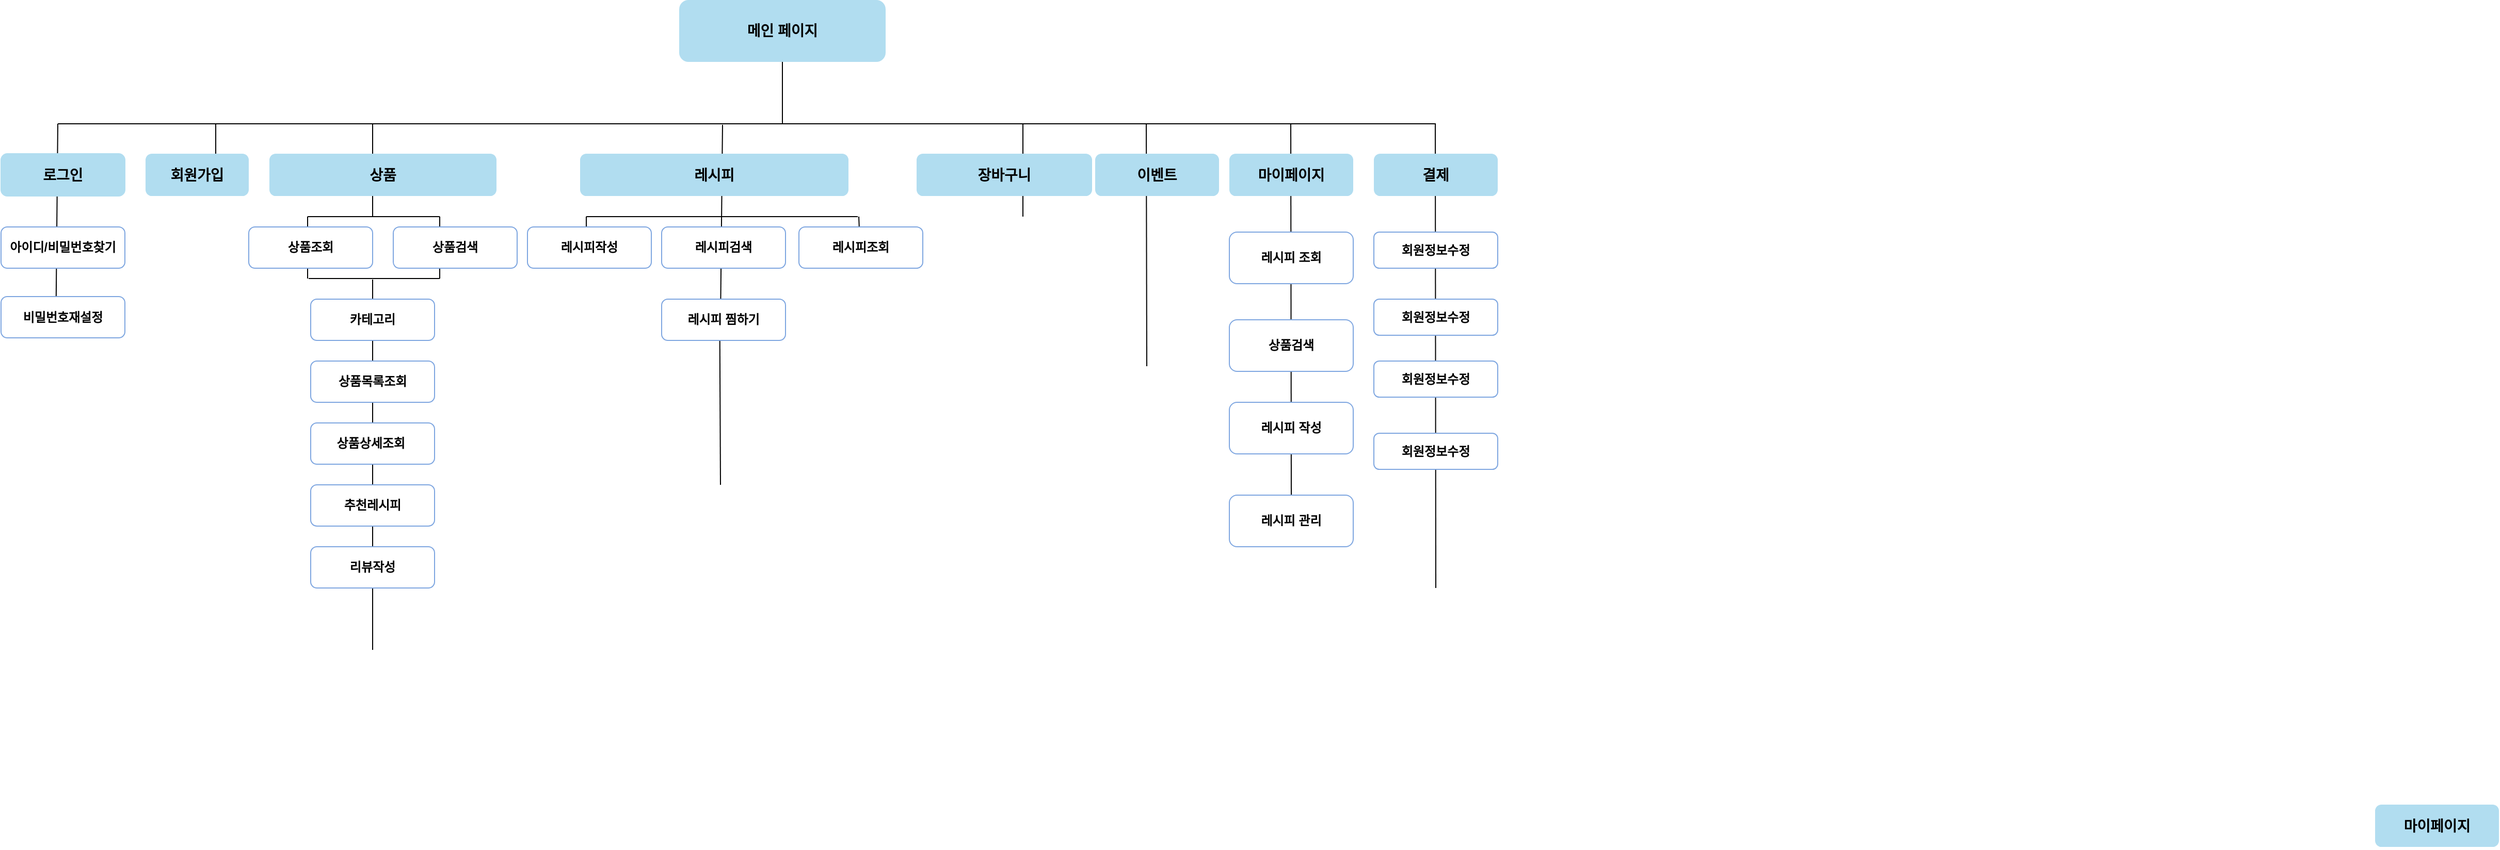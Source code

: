 <mxfile version="23.1.5" type="github">
  <diagram id="prtHgNgQTEPvFCAcTncT" name="Page-1">
    <mxGraphModel dx="1674" dy="746" grid="1" gridSize="10" guides="1" tooltips="1" connect="1" arrows="1" fold="1" page="1" pageScale="1" pageWidth="2339" pageHeight="3300" math="0" shadow="0">
      <root>
        <mxCell id="0" />
        <mxCell id="1" parent="0" />
        <mxCell id="E1q4cWO9czZsZP-2fBdB-1" value="&lt;h3&gt;&lt;font style=&quot;font-size: 14px;&quot;&gt;메인 페이지&lt;/font&gt;&lt;/h3&gt;" style="rounded=1;whiteSpace=wrap;html=1;fillColor=#B1DDF0;strokeColor=none;fontColor=#000000;" parent="1" vertex="1">
          <mxGeometry x="727" y="80" width="200" height="60" as="geometry" />
        </mxCell>
        <mxCell id="E1q4cWO9czZsZP-2fBdB-7" value="" style="endArrow=none;html=1;rounded=0;" parent="1" edge="1">
          <mxGeometry width="50" height="50" relative="1" as="geometry">
            <mxPoint x="125" y="200" as="sourcePoint" />
            <mxPoint x="1460" y="200" as="targetPoint" />
          </mxGeometry>
        </mxCell>
        <mxCell id="E1q4cWO9czZsZP-2fBdB-9" value="" style="endArrow=none;html=1;rounded=0;" parent="1" edge="1">
          <mxGeometry width="50" height="50" relative="1" as="geometry">
            <mxPoint x="827" y="200" as="sourcePoint" />
            <mxPoint x="827" y="140" as="targetPoint" />
          </mxGeometry>
        </mxCell>
        <mxCell id="E1q4cWO9czZsZP-2fBdB-10" value="" style="endArrow=none;html=1;rounded=0;exitX=0.442;exitY=0.967;exitDx=0;exitDy=0;exitPerimeter=0;" parent="1" source="E1q4cWO9czZsZP-2fBdB-39" edge="1">
          <mxGeometry width="50" height="50" relative="1" as="geometry">
            <mxPoint x="125" y="480" as="sourcePoint" />
            <mxPoint x="125" y="200" as="targetPoint" />
          </mxGeometry>
        </mxCell>
        <mxCell id="E1q4cWO9czZsZP-2fBdB-11" value="" style="endArrow=none;html=1;rounded=0;" parent="1" edge="1">
          <mxGeometry width="50" height="50" relative="1" as="geometry">
            <mxPoint x="278" y="260" as="sourcePoint" />
            <mxPoint x="278" y="200" as="targetPoint" />
          </mxGeometry>
        </mxCell>
        <mxCell id="E1q4cWO9czZsZP-2fBdB-19" value="&lt;h3&gt;&lt;font style=&quot;font-size: 14px;&quot;&gt;로그인&lt;/font&gt;&lt;/h3&gt;" style="rounded=1;whiteSpace=wrap;html=1;fillColor=#B1DDF0;strokeColor=#B1DDF0;" parent="1" vertex="1">
          <mxGeometry x="70" y="229" width="120" height="41" as="geometry" />
        </mxCell>
        <mxCell id="E1q4cWO9czZsZP-2fBdB-20" value="&lt;h3 style=&quot;border-color: var(--border-color);&quot;&gt;&lt;span style=&quot;font-size: 14px;&quot;&gt;회원가입&lt;/span&gt;&lt;/h3&gt;" style="rounded=1;whiteSpace=wrap;html=1;fillColor=#B1DDF0;strokeColor=none;" parent="1" vertex="1">
          <mxGeometry x="210" y="229" width="100" height="41" as="geometry" />
        </mxCell>
        <mxCell id="E1q4cWO9czZsZP-2fBdB-34" value="" style="endArrow=none;html=1;rounded=0;exitX=0.5;exitY=1;exitDx=0;exitDy=0;" parent="1" edge="1">
          <mxGeometry width="50" height="50" relative="1" as="geometry">
            <mxPoint x="1180" y="435" as="sourcePoint" />
            <mxPoint x="1179.5" y="200" as="targetPoint" />
          </mxGeometry>
        </mxCell>
        <mxCell id="E1q4cWO9czZsZP-2fBdB-36" value="" style="endArrow=none;html=1;rounded=0;" parent="1" edge="1">
          <mxGeometry width="50" height="50" relative="1" as="geometry">
            <mxPoint x="1320" y="560" as="sourcePoint" />
            <mxPoint x="1319.5" y="200" as="targetPoint" />
          </mxGeometry>
        </mxCell>
        <mxCell id="E1q4cWO9czZsZP-2fBdB-37" value="&lt;h3&gt;&lt;span style=&quot;font-size: 14px;&quot;&gt;마이페이지&lt;/span&gt;&lt;/h3&gt;" style="rounded=1;whiteSpace=wrap;html=1;fillColor=#B1DDF0;strokeColor=none;" parent="1" vertex="1">
          <mxGeometry x="1260" y="229" width="120" height="41" as="geometry" />
        </mxCell>
        <mxCell id="E1q4cWO9czZsZP-2fBdB-38" value="&lt;font style=&quot;font-size: 12px;&quot;&gt;&lt;b&gt;아이디/비밀번호찾기&lt;/b&gt;&lt;/font&gt;" style="rounded=1;whiteSpace=wrap;html=1;strokeColor=#7EA6E0;" parent="1" vertex="1">
          <mxGeometry x="70" y="300" width="120" height="40" as="geometry" />
        </mxCell>
        <mxCell id="E1q4cWO9czZsZP-2fBdB-39" value="&lt;b&gt;비밀번호재설정&lt;/b&gt;" style="rounded=1;whiteSpace=wrap;html=1;strokeColor=#7EA6E0;" parent="1" vertex="1">
          <mxGeometry x="70" y="367.5" width="120" height="40" as="geometry" />
        </mxCell>
        <mxCell id="E1q4cWO9czZsZP-2fBdB-40" value="" style="endArrow=none;html=1;rounded=0;" parent="1" edge="1">
          <mxGeometry width="50" height="50" relative="1" as="geometry">
            <mxPoint x="1460" y="650" as="sourcePoint" />
            <mxPoint x="1459.5" y="200" as="targetPoint" />
          </mxGeometry>
        </mxCell>
        <mxCell id="E1q4cWO9czZsZP-2fBdB-43" value="" style="endArrow=none;html=1;rounded=0;" parent="1" edge="1">
          <mxGeometry width="50" height="50" relative="1" as="geometry">
            <mxPoint x="430" y="290" as="sourcePoint" />
            <mxPoint x="430" y="200" as="targetPoint" />
          </mxGeometry>
        </mxCell>
        <mxCell id="E1q4cWO9czZsZP-2fBdB-44" value="&lt;h3&gt;&lt;span style=&quot;font-size: 14px;&quot;&gt;상품&lt;/span&gt;&lt;/h3&gt;" style="rounded=1;whiteSpace=wrap;html=1;fillColor=#B1DDF0;strokeColor=none;" parent="1" vertex="1">
          <mxGeometry x="330" y="229" width="220" height="41" as="geometry" />
        </mxCell>
        <mxCell id="E1q4cWO9czZsZP-2fBdB-46" value="" style="endArrow=none;html=1;rounded=0;" parent="1" edge="1">
          <mxGeometry width="50" height="50" relative="1" as="geometry">
            <mxPoint x="367" y="290" as="sourcePoint" />
            <mxPoint x="495" y="290" as="targetPoint" />
          </mxGeometry>
        </mxCell>
        <mxCell id="E1q4cWO9czZsZP-2fBdB-60" value="" style="endArrow=none;html=1;rounded=0;" parent="1" edge="1">
          <mxGeometry width="50" height="50" relative="1" as="geometry">
            <mxPoint x="367" y="350" as="sourcePoint" />
            <mxPoint x="367" y="290" as="targetPoint" />
            <Array as="points">
              <mxPoint x="367" y="350" />
            </Array>
          </mxGeometry>
        </mxCell>
        <mxCell id="E1q4cWO9czZsZP-2fBdB-70" value="" style="endArrow=none;html=1;rounded=0;" parent="1" edge="1">
          <mxGeometry width="50" height="50" relative="1" as="geometry">
            <mxPoint x="637" y="315" as="sourcePoint" />
            <mxPoint x="637" y="290" as="targetPoint" />
            <Array as="points" />
          </mxGeometry>
        </mxCell>
        <mxCell id="E1q4cWO9czZsZP-2fBdB-72" value="&lt;h3&gt;&lt;span style=&quot;font-size: 14px;&quot;&gt;결제&lt;/span&gt;&lt;/h3&gt;" style="rounded=1;whiteSpace=wrap;html=1;fillColor=#B1DDF0;strokeColor=none;" parent="1" vertex="1">
          <mxGeometry x="1400" y="229" width="120" height="41" as="geometry" />
        </mxCell>
        <mxCell id="E1q4cWO9czZsZP-2fBdB-87" value="&lt;h3&gt;&lt;span style=&quot;font-size: 14px;&quot;&gt;마이페이지&lt;/span&gt;&lt;/h3&gt;" style="rounded=1;whiteSpace=wrap;html=1;fillColor=#B1DDF0;strokeColor=none;" parent="1" vertex="1">
          <mxGeometry x="2370" y="860" width="120" height="41" as="geometry" />
        </mxCell>
        <mxCell id="E1q4cWO9czZsZP-2fBdB-95" value="" style="endArrow=none;html=1;rounded=0;" parent="1" edge="1">
          <mxGeometry width="50" height="50" relative="1" as="geometry">
            <mxPoint x="637" y="290" as="sourcePoint" />
            <mxPoint x="900" y="290" as="targetPoint" />
          </mxGeometry>
        </mxCell>
        <mxCell id="E1q4cWO9czZsZP-2fBdB-96" value="" style="endArrow=none;html=1;rounded=0;" parent="1" edge="1">
          <mxGeometry width="50" height="50" relative="1" as="geometry">
            <mxPoint x="767.212" y="370" as="sourcePoint" />
            <mxPoint x="769" y="201" as="targetPoint" />
          </mxGeometry>
        </mxCell>
        <mxCell id="E1q4cWO9czZsZP-2fBdB-97" value="&lt;h3 style=&quot;border-color: var(--border-color);&quot;&gt;레시피&lt;/h3&gt;" style="rounded=1;whiteSpace=wrap;html=1;fillColor=#B1DDF0;strokeColor=none;" parent="1" vertex="1">
          <mxGeometry x="631" y="229" width="260" height="41" as="geometry" />
        </mxCell>
        <mxCell id="E1q4cWO9czZsZP-2fBdB-99" value="" style="endArrow=none;html=1;rounded=0;" parent="1" edge="1">
          <mxGeometry width="50" height="50" relative="1" as="geometry">
            <mxPoint x="1060" y="290" as="sourcePoint" />
            <mxPoint x="1060" y="200" as="targetPoint" />
          </mxGeometry>
        </mxCell>
        <mxCell id="E1q4cWO9czZsZP-2fBdB-100" value="&lt;h3&gt;&lt;span style=&quot;font-size: 14px;&quot;&gt;장바구니&lt;/span&gt;&lt;/h3&gt;" style="rounded=1;whiteSpace=wrap;html=1;fillColor=#B1DDF0;strokeColor=none;" parent="1" vertex="1">
          <mxGeometry x="957" y="229" width="170" height="41" as="geometry" />
        </mxCell>
        <mxCell id="E1q4cWO9czZsZP-2fBdB-121" value="&lt;b&gt;레시피 조회&lt;/b&gt;" style="rounded=1;whiteSpace=wrap;html=1;strokeColor=#7EA6E0;" parent="1" vertex="1">
          <mxGeometry x="1260" y="305" width="120" height="50" as="geometry" />
        </mxCell>
        <mxCell id="E1q4cWO9czZsZP-2fBdB-122" value="&lt;b&gt;상품검색&lt;/b&gt;" style="rounded=1;whiteSpace=wrap;html=1;strokeColor=#7EA6E0;" parent="1" vertex="1">
          <mxGeometry x="1260" y="390" width="120" height="50" as="geometry" />
        </mxCell>
        <mxCell id="E1q4cWO9czZsZP-2fBdB-123" value="&lt;b&gt;레시피 작성&lt;/b&gt;" style="rounded=1;whiteSpace=wrap;html=1;strokeColor=#7EA6E0;" parent="1" vertex="1">
          <mxGeometry x="1260" y="470" width="120" height="50" as="geometry" />
        </mxCell>
        <mxCell id="E1q4cWO9czZsZP-2fBdB-124" value="&lt;b&gt;회원정보수정&lt;/b&gt;" style="rounded=1;whiteSpace=wrap;html=1;strokeColor=#7EA6E0;" parent="1" vertex="1">
          <mxGeometry x="1400" y="305" width="120" height="35" as="geometry" />
        </mxCell>
        <mxCell id="E1q4cWO9czZsZP-2fBdB-130" value="&lt;b&gt;레시피 관리&lt;/b&gt;" style="rounded=1;whiteSpace=wrap;html=1;strokeColor=#7EA6E0;fillColor=#FFFFFF;" parent="1" vertex="1">
          <mxGeometry x="1260" y="560" width="120" height="50" as="geometry" />
        </mxCell>
        <mxCell id="KlSo-lFugnyP5eJHimmW-1" value="&lt;b&gt;회원정보수정&lt;/b&gt;" style="rounded=1;whiteSpace=wrap;html=1;strokeColor=#7EA6E0;" parent="1" vertex="1">
          <mxGeometry x="1400" y="370" width="120" height="35" as="geometry" />
        </mxCell>
        <mxCell id="KlSo-lFugnyP5eJHimmW-2" value="&lt;b&gt;회원정보수정&lt;/b&gt;" style="rounded=1;whiteSpace=wrap;html=1;strokeColor=#7EA6E0;" parent="1" vertex="1">
          <mxGeometry x="1400" y="430" width="120" height="35" as="geometry" />
        </mxCell>
        <mxCell id="KlSo-lFugnyP5eJHimmW-3" value="&lt;b&gt;회원정보수정&lt;/b&gt;" style="rounded=1;whiteSpace=wrap;html=1;strokeColor=#7EA6E0;" parent="1" vertex="1">
          <mxGeometry x="1400" y="500" width="120" height="35" as="geometry" />
        </mxCell>
        <mxCell id="KlSo-lFugnyP5eJHimmW-6" value="" style="endArrow=none;html=1;rounded=0;" parent="1" edge="1">
          <mxGeometry width="50" height="50" relative="1" as="geometry">
            <mxPoint x="368" y="350" as="sourcePoint" />
            <mxPoint x="495" y="350" as="targetPoint" />
          </mxGeometry>
        </mxCell>
        <mxCell id="KlSo-lFugnyP5eJHimmW-14" value="&lt;font style=&quot;font-size: 12px;&quot;&gt;&lt;b&gt;상품조회&lt;/b&gt;&lt;/font&gt;" style="rounded=1;whiteSpace=wrap;html=1;strokeColor=#7EA6E0;" parent="1" vertex="1">
          <mxGeometry x="310" y="300" width="120" height="40" as="geometry" />
        </mxCell>
        <mxCell id="dtlimb288gDjcLGbAKey-2" value="" style="endArrow=none;html=1;rounded=0;" edge="1" parent="1">
          <mxGeometry width="50" height="50" relative="1" as="geometry">
            <mxPoint x="495" y="350" as="sourcePoint" />
            <mxPoint x="495" y="290" as="targetPoint" />
          </mxGeometry>
        </mxCell>
        <mxCell id="dtlimb288gDjcLGbAKey-3" value="&lt;b&gt;상품검색&lt;/b&gt;" style="rounded=1;whiteSpace=wrap;html=1;strokeColor=#7EA6E0;" vertex="1" parent="1">
          <mxGeometry x="450" y="300" width="120" height="40" as="geometry" />
        </mxCell>
        <mxCell id="dtlimb288gDjcLGbAKey-8" value="" style="endArrow=none;html=1;rounded=0;" edge="1" parent="1">
          <mxGeometry width="50" height="50" relative="1" as="geometry">
            <mxPoint x="430" y="710" as="sourcePoint" />
            <mxPoint x="430" y="351" as="targetPoint" />
            <Array as="points" />
          </mxGeometry>
        </mxCell>
        <mxCell id="dtlimb288gDjcLGbAKey-10" value="&lt;b&gt;상품목록조회&lt;/b&gt;" style="rounded=1;whiteSpace=wrap;html=1;strokeColor=#7EA6E0;" vertex="1" parent="1">
          <mxGeometry x="370" y="430" width="120" height="40" as="geometry" />
        </mxCell>
        <mxCell id="dtlimb288gDjcLGbAKey-15" value="&lt;b&gt;레시피검색&lt;/b&gt;" style="rounded=1;whiteSpace=wrap;html=1;strokeColor=#7EA6E0;" vertex="1" parent="1">
          <mxGeometry x="710" y="300" width="120" height="40" as="geometry" />
        </mxCell>
        <mxCell id="dtlimb288gDjcLGbAKey-13" value="&lt;b&gt;레시피작성&lt;/b&gt;" style="rounded=1;whiteSpace=wrap;html=1;strokeColor=#7EA6E0;" vertex="1" parent="1">
          <mxGeometry x="580" y="300" width="120" height="40" as="geometry" />
        </mxCell>
        <mxCell id="dtlimb288gDjcLGbAKey-20" value="&lt;b&gt;카테고리&lt;/b&gt;" style="rounded=1;whiteSpace=wrap;html=1;strokeColor=#7EA6E0;" vertex="1" parent="1">
          <mxGeometry x="370" y="370" width="120" height="40" as="geometry" />
        </mxCell>
        <mxCell id="dtlimb288gDjcLGbAKey-23" value="&lt;h3&gt;&lt;span style=&quot;font-size: 14px;&quot;&gt;이벤트&lt;/span&gt;&lt;/h3&gt;" style="rounded=1;whiteSpace=wrap;html=1;fillColor=#B1DDF0;strokeColor=none;" vertex="1" parent="1">
          <mxGeometry x="1130" y="229" width="120" height="41" as="geometry" />
        </mxCell>
        <mxCell id="dtlimb288gDjcLGbAKey-26" value="" style="endArrow=none;html=1;rounded=0;exitX=0.5;exitY=1;exitDx=0;exitDy=0;" edge="1" parent="1" source="dtlimb288gDjcLGbAKey-30">
          <mxGeometry width="50" height="50" relative="1" as="geometry">
            <mxPoint x="901" y="360" as="sourcePoint" />
            <mxPoint x="901" y="290" as="targetPoint" />
          </mxGeometry>
        </mxCell>
        <mxCell id="dtlimb288gDjcLGbAKey-27" value="" style="endArrow=none;html=1;rounded=0;" edge="1" parent="1">
          <mxGeometry width="50" height="50" relative="1" as="geometry">
            <mxPoint x="767" y="550" as="sourcePoint" />
            <mxPoint x="766.355" y="410" as="targetPoint" />
          </mxGeometry>
        </mxCell>
        <mxCell id="dtlimb288gDjcLGbAKey-19" value="&lt;b&gt;레시피 찜하기&lt;/b&gt;" style="rounded=1;whiteSpace=wrap;html=1;strokeColor=#7EA6E0;" vertex="1" parent="1">
          <mxGeometry x="710" y="370" width="120" height="40" as="geometry" />
        </mxCell>
        <mxCell id="dtlimb288gDjcLGbAKey-30" value="&lt;b&gt;레시피조회&lt;/b&gt;" style="rounded=1;whiteSpace=wrap;html=1;strokeColor=#7EA6E0;" vertex="1" parent="1">
          <mxGeometry x="843" y="300" width="120" height="40" as="geometry" />
        </mxCell>
        <mxCell id="dtlimb288gDjcLGbAKey-36" value="&lt;b&gt;추천레시피&lt;/b&gt;" style="rounded=1;whiteSpace=wrap;html=1;strokeColor=#7EA6E0;" vertex="1" parent="1">
          <mxGeometry x="370" y="550" width="120" height="40" as="geometry" />
        </mxCell>
        <mxCell id="dtlimb288gDjcLGbAKey-37" value="&lt;b&gt;상품상세조회&amp;nbsp;&lt;/b&gt;" style="rounded=1;whiteSpace=wrap;html=1;strokeColor=#7EA6E0;" vertex="1" parent="1">
          <mxGeometry x="370" y="490" width="120" height="40" as="geometry" />
        </mxCell>
        <mxCell id="dtlimb288gDjcLGbAKey-38" value="&lt;b&gt;리뷰작성&lt;/b&gt;" style="rounded=1;whiteSpace=wrap;html=1;strokeColor=#7EA6E0;" vertex="1" parent="1">
          <mxGeometry x="370" y="610" width="120" height="40" as="geometry" />
        </mxCell>
      </root>
    </mxGraphModel>
  </diagram>
</mxfile>
